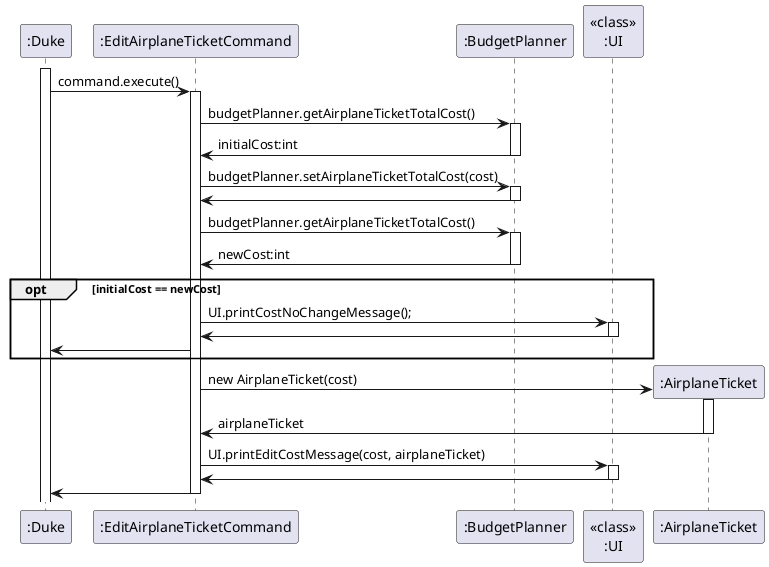 @startuml
'https://plantuml.com/sequence-diagram
activate ":Duke"
":Duke" -> ":EditAirplaneTicketCommand" : command.execute()
activate ":EditAirplaneTicketCommand"
":EditAirplaneTicketCommand" -> ":BudgetPlanner" : budgetPlanner.getAirplaneTicketTotalCost()
activate ":BudgetPlanner"
":EditAirplaneTicketCommand" <- ":BudgetPlanner" : initialCost:int
deactivate ":BudgetPlanner"
":EditAirplaneTicketCommand" -> ":BudgetPlanner" : budgetPlanner.setAirplaneTicketTotalCost(cost)
activate ":BudgetPlanner"
":EditAirplaneTicketCommand" <- ":BudgetPlanner"
deactivate ":BudgetPlanner"
":EditAirplaneTicketCommand" -> ":BudgetPlanner" : budgetPlanner.getAirplaneTicketTotalCost()
activate ":BudgetPlanner"
":EditAirplaneTicketCommand" <- ":BudgetPlanner" : newCost:int
deactivate ":BudgetPlanner"
opt initialCost == newCost
":EditAirplaneTicketCommand" -> "<<class>>\n:UI" : UI.printCostNoChangeMessage();
activate "<<class>>\n:UI"
":EditAirplaneTicketCommand" <- "<<class>>\n:UI"
deactivate "<<class>>\n:UI"
":EditAirplaneTicketCommand" -> ":Duke"
end
create ":AirplaneTicket"
":EditAirplaneTicketCommand" -> ":AirplaneTicket" : new AirplaneTicket(cost)
activate ":AirplaneTicket"
":EditAirplaneTicketCommand" <- ":AirplaneTicket" : airplaneTicket
deactivate ":AirplaneTicket"
":EditAirplaneTicketCommand" -> "<<class>>\n:UI" : UI.printEditCostMessage(cost, airplaneTicket)
activate "<<class>>\n:UI"
":EditAirplaneTicketCommand" <- "<<class>>\n:UI"
deactivate "<<class>>\n:UI"
":EditAirplaneTicketCommand" -> ":Duke"
deactivate ":EditAirplaneTicketCommand"
@enduml